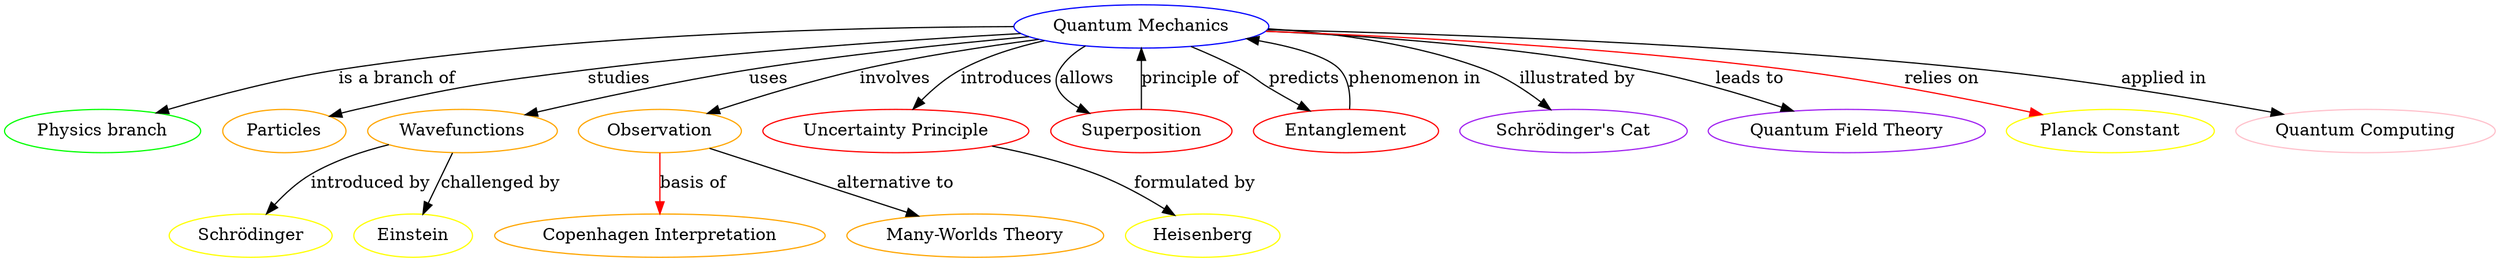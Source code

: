 // Knowledge Graph
digraph {
	1 [label="Quantum Mechanics" color=blue]
	2 [label="Physics branch" color=green]
	3 [label=Particles color=orange]
	4 [label=Wavefunctions color=orange]
	5 [label=Observation color=orange]
	6 [label="Uncertainty Principle" color=red]
	7 [label=Superposition color=red]
	8 [label=Entanglement color=red]
	9 [label="Schrödinger's Cat" color=purple]
	10 [label="Quantum Field Theory" color=purple]
	11 [label="Planck Constant" color=yellow]
	12 [label=Heisenberg color=yellow]
	13 [label="Schrödinger" color=yellow]
	14 [label=Einstein color=yellow]
	15 [label="Quantum Computing" color=pink]
	16 [label="Copenhagen Interpretation" color=orange]
	17 [label="Many-Worlds Theory" color=orange]
	1 -> 2 [label="is a branch of" color=black]
	1 -> 3 [label=studies color=black]
	1 -> 4 [label=uses color=black]
	1 -> 5 [label=involves color=black]
	1 -> 6 [label=introduces color=black]
	1 -> 7 [label=allows color=black]
	1 -> 8 [label=predicts color=black]
	1 -> 9 [label="illustrated by" color=black]
	1 -> 10 [label="leads to" color=black]
	1 -> 15 [label="applied in" color=black]
	1 -> 11 [label="relies on" color=red]
	6 -> 12 [label="formulated by" color=black]
	7 -> 1 [label="principle of" color=black]
	8 -> 1 [label="phenomenon in" color=black]
	4 -> 13 [label="introduced by" color=black]
	4 -> 14 [label="challenged by" color=black]
	5 -> 16 [label="basis of" color=red]
	5 -> 17 [label="alternative to" color=black]
}
